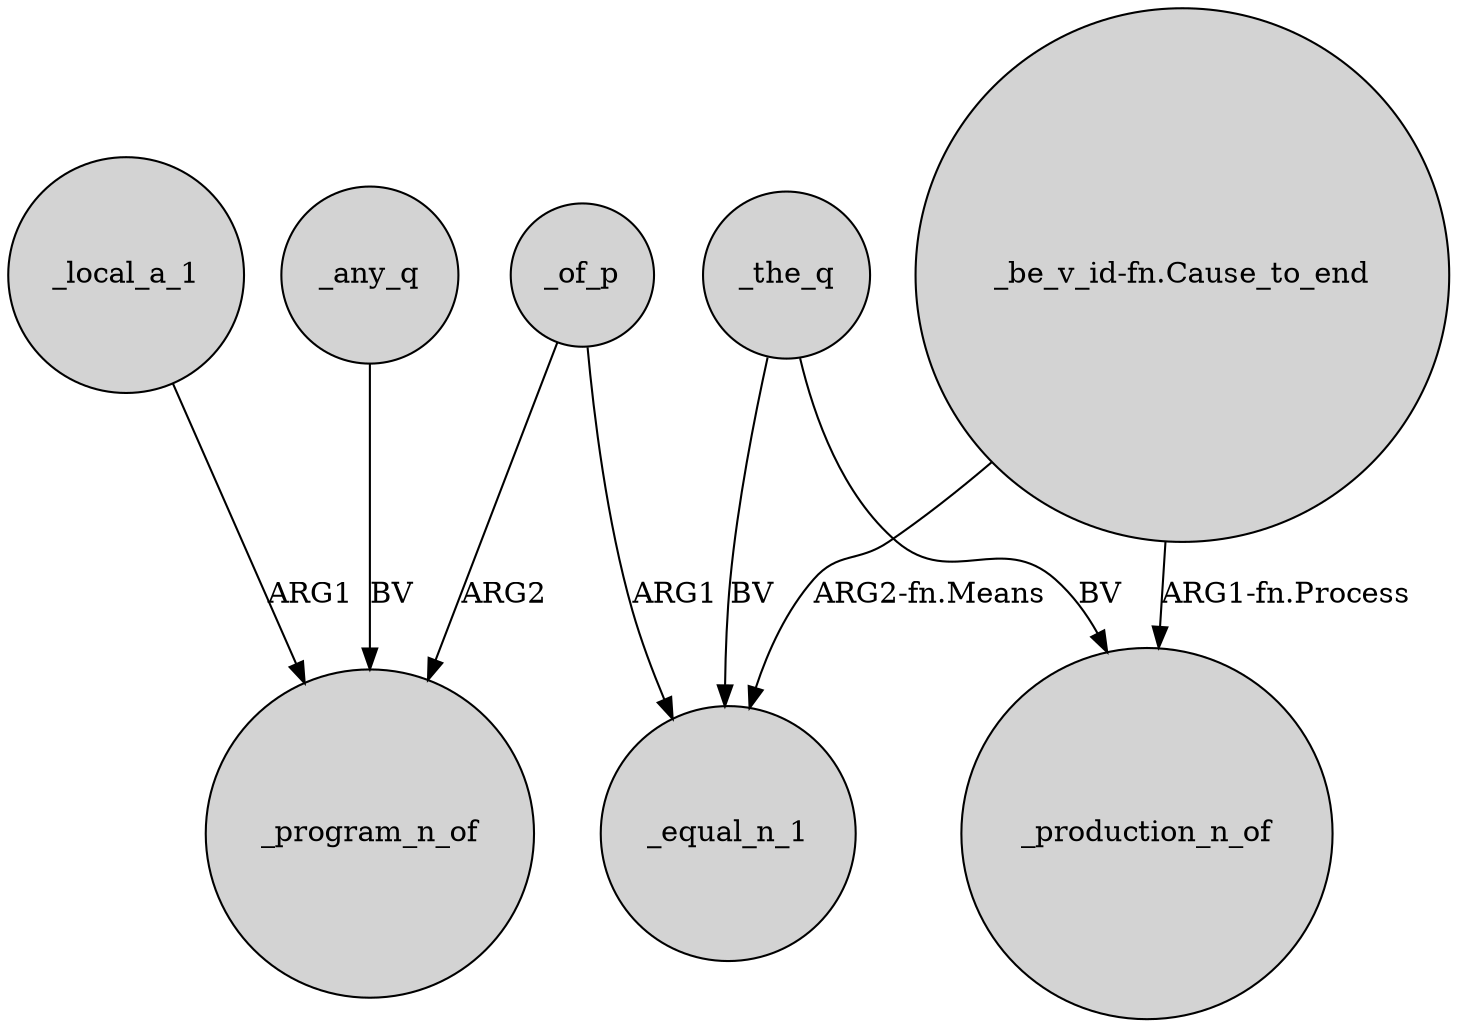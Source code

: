digraph {
	node [shape=circle style=filled]
	_local_a_1 -> _program_n_of [label=ARG1]
	"_be_v_id-fn.Cause_to_end" -> _equal_n_1 [label="ARG2-fn.Means"]
	_the_q -> _production_n_of [label=BV]
	_of_p -> _equal_n_1 [label=ARG1]
	_the_q -> _equal_n_1 [label=BV]
	"_be_v_id-fn.Cause_to_end" -> _production_n_of [label="ARG1-fn.Process"]
	_any_q -> _program_n_of [label=BV]
	_of_p -> _program_n_of [label=ARG2]
}
